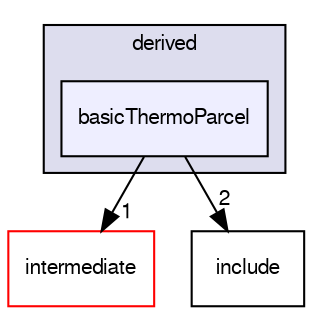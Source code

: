digraph "src/lagrangian/turbulence/parcels/derived/basicThermoParcel" {
  bgcolor=transparent;
  compound=true
  node [ fontsize="10", fontname="FreeSans"];
  edge [ labelfontsize="10", labelfontname="FreeSans"];
  subgraph clusterdir_2cf64de3012ec3719f94a92ff2c4c98e {
    graph [ bgcolor="#ddddee", pencolor="black", label="derived" fontname="FreeSans", fontsize="10", URL="dir_2cf64de3012ec3719f94a92ff2c4c98e.html"]
  dir_9a0eb136d7ca847a957d14e22189098d [shape=box, label="basicThermoParcel", style="filled", fillcolor="#eeeeff", pencolor="black", URL="dir_9a0eb136d7ca847a957d14e22189098d.html"];
  }
  dir_d3c32a493136c130c1f0d51f4f35c297 [shape=box label="intermediate" color="red" URL="dir_d3c32a493136c130c1f0d51f4f35c297.html"];
  dir_4c86786517f583c36f967b917cdc384c [shape=box label="include" URL="dir_4c86786517f583c36f967b917cdc384c.html"];
  dir_9a0eb136d7ca847a957d14e22189098d->dir_d3c32a493136c130c1f0d51f4f35c297 [headlabel="1", labeldistance=1.5 headhref="dir_001287_001202.html"];
  dir_9a0eb136d7ca847a957d14e22189098d->dir_4c86786517f583c36f967b917cdc384c [headlabel="2", labeldistance=1.5 headhref="dir_001287_001521.html"];
}
